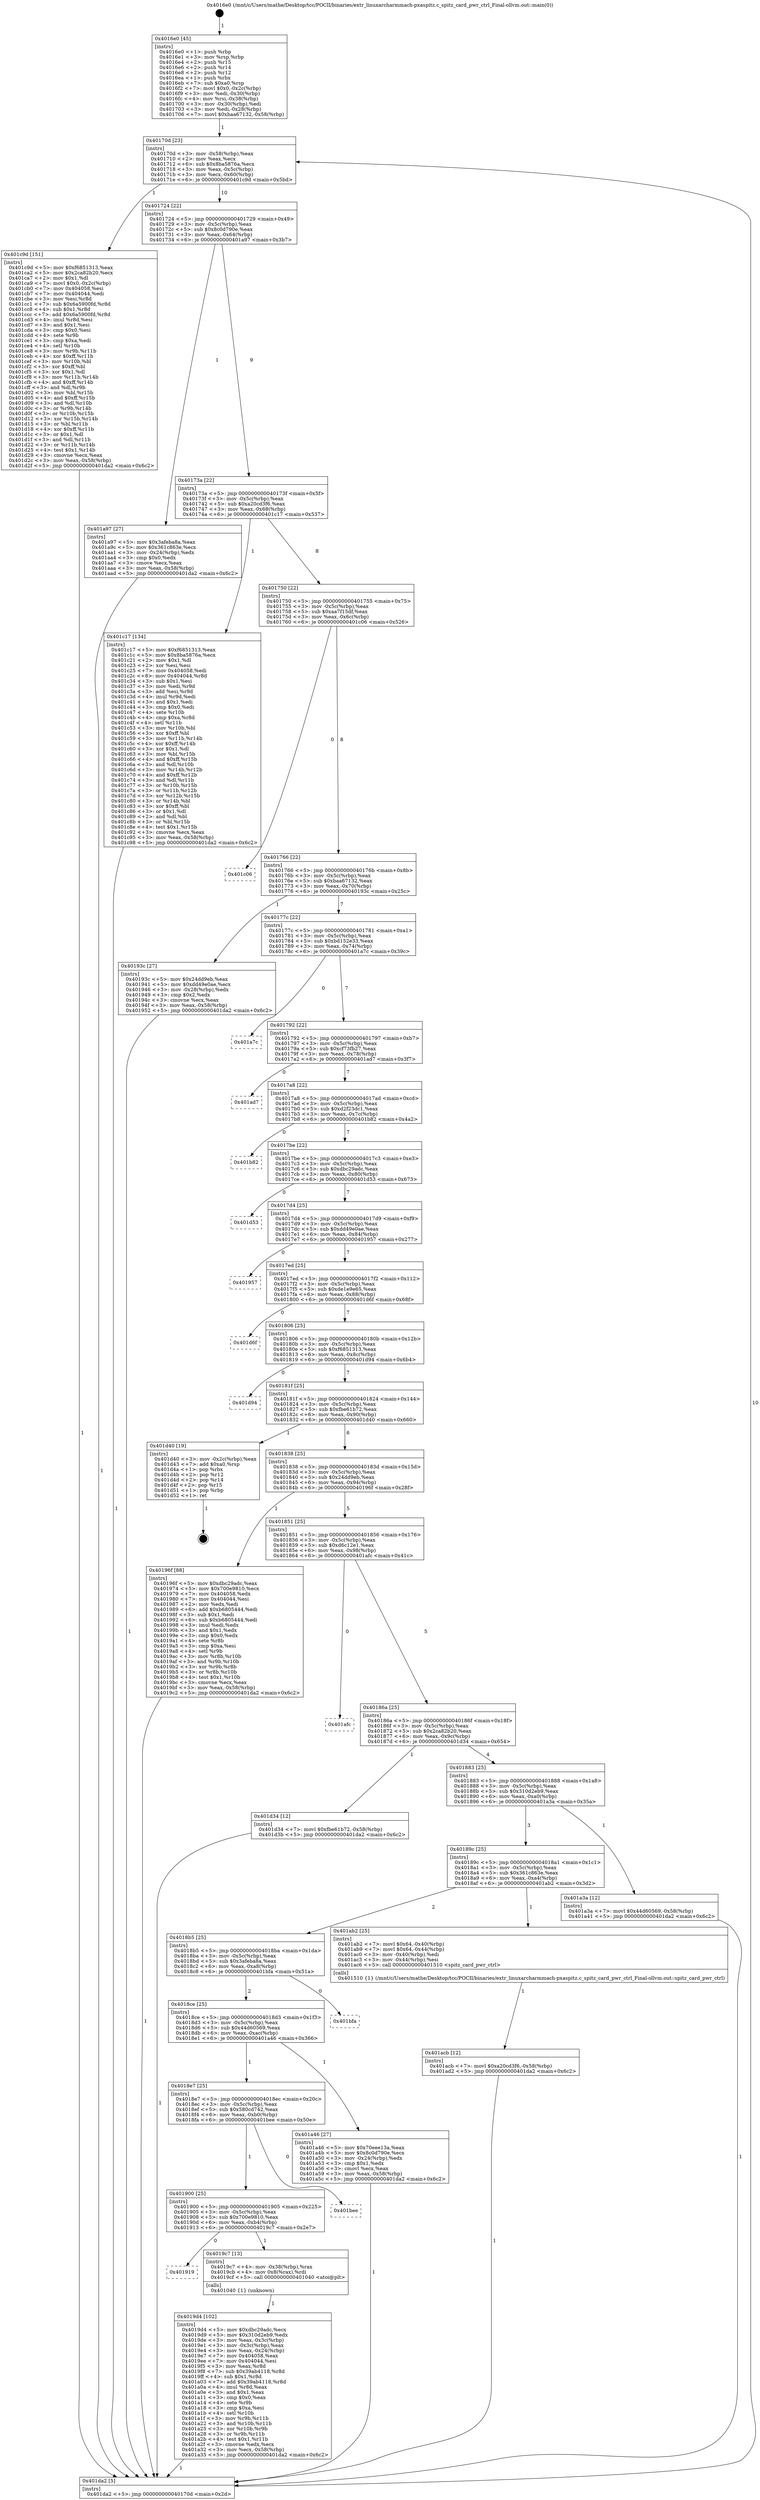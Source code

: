 digraph "0x4016e0" {
  label = "0x4016e0 (/mnt/c/Users/mathe/Desktop/tcc/POCII/binaries/extr_linuxarcharmmach-pxaspitz.c_spitz_card_pwr_ctrl_Final-ollvm.out::main(0))"
  labelloc = "t"
  node[shape=record]

  Entry [label="",width=0.3,height=0.3,shape=circle,fillcolor=black,style=filled]
  "0x40170d" [label="{
     0x40170d [23]\l
     | [instrs]\l
     &nbsp;&nbsp;0x40170d \<+3\>: mov -0x58(%rbp),%eax\l
     &nbsp;&nbsp;0x401710 \<+2\>: mov %eax,%ecx\l
     &nbsp;&nbsp;0x401712 \<+6\>: sub $0x8ba5876a,%ecx\l
     &nbsp;&nbsp;0x401718 \<+3\>: mov %eax,-0x5c(%rbp)\l
     &nbsp;&nbsp;0x40171b \<+3\>: mov %ecx,-0x60(%rbp)\l
     &nbsp;&nbsp;0x40171e \<+6\>: je 0000000000401c9d \<main+0x5bd\>\l
  }"]
  "0x401c9d" [label="{
     0x401c9d [151]\l
     | [instrs]\l
     &nbsp;&nbsp;0x401c9d \<+5\>: mov $0xf6851313,%eax\l
     &nbsp;&nbsp;0x401ca2 \<+5\>: mov $0x2ca82b20,%ecx\l
     &nbsp;&nbsp;0x401ca7 \<+2\>: mov $0x1,%dl\l
     &nbsp;&nbsp;0x401ca9 \<+7\>: movl $0x0,-0x2c(%rbp)\l
     &nbsp;&nbsp;0x401cb0 \<+7\>: mov 0x404058,%esi\l
     &nbsp;&nbsp;0x401cb7 \<+7\>: mov 0x404044,%edi\l
     &nbsp;&nbsp;0x401cbe \<+3\>: mov %esi,%r8d\l
     &nbsp;&nbsp;0x401cc1 \<+7\>: sub $0x6a5900fd,%r8d\l
     &nbsp;&nbsp;0x401cc8 \<+4\>: sub $0x1,%r8d\l
     &nbsp;&nbsp;0x401ccc \<+7\>: add $0x6a5900fd,%r8d\l
     &nbsp;&nbsp;0x401cd3 \<+4\>: imul %r8d,%esi\l
     &nbsp;&nbsp;0x401cd7 \<+3\>: and $0x1,%esi\l
     &nbsp;&nbsp;0x401cda \<+3\>: cmp $0x0,%esi\l
     &nbsp;&nbsp;0x401cdd \<+4\>: sete %r9b\l
     &nbsp;&nbsp;0x401ce1 \<+3\>: cmp $0xa,%edi\l
     &nbsp;&nbsp;0x401ce4 \<+4\>: setl %r10b\l
     &nbsp;&nbsp;0x401ce8 \<+3\>: mov %r9b,%r11b\l
     &nbsp;&nbsp;0x401ceb \<+4\>: xor $0xff,%r11b\l
     &nbsp;&nbsp;0x401cef \<+3\>: mov %r10b,%bl\l
     &nbsp;&nbsp;0x401cf2 \<+3\>: xor $0xff,%bl\l
     &nbsp;&nbsp;0x401cf5 \<+3\>: xor $0x1,%dl\l
     &nbsp;&nbsp;0x401cf8 \<+3\>: mov %r11b,%r14b\l
     &nbsp;&nbsp;0x401cfb \<+4\>: and $0xff,%r14b\l
     &nbsp;&nbsp;0x401cff \<+3\>: and %dl,%r9b\l
     &nbsp;&nbsp;0x401d02 \<+3\>: mov %bl,%r15b\l
     &nbsp;&nbsp;0x401d05 \<+4\>: and $0xff,%r15b\l
     &nbsp;&nbsp;0x401d09 \<+3\>: and %dl,%r10b\l
     &nbsp;&nbsp;0x401d0c \<+3\>: or %r9b,%r14b\l
     &nbsp;&nbsp;0x401d0f \<+3\>: or %r10b,%r15b\l
     &nbsp;&nbsp;0x401d12 \<+3\>: xor %r15b,%r14b\l
     &nbsp;&nbsp;0x401d15 \<+3\>: or %bl,%r11b\l
     &nbsp;&nbsp;0x401d18 \<+4\>: xor $0xff,%r11b\l
     &nbsp;&nbsp;0x401d1c \<+3\>: or $0x1,%dl\l
     &nbsp;&nbsp;0x401d1f \<+3\>: and %dl,%r11b\l
     &nbsp;&nbsp;0x401d22 \<+3\>: or %r11b,%r14b\l
     &nbsp;&nbsp;0x401d25 \<+4\>: test $0x1,%r14b\l
     &nbsp;&nbsp;0x401d29 \<+3\>: cmovne %ecx,%eax\l
     &nbsp;&nbsp;0x401d2c \<+3\>: mov %eax,-0x58(%rbp)\l
     &nbsp;&nbsp;0x401d2f \<+5\>: jmp 0000000000401da2 \<main+0x6c2\>\l
  }"]
  "0x401724" [label="{
     0x401724 [22]\l
     | [instrs]\l
     &nbsp;&nbsp;0x401724 \<+5\>: jmp 0000000000401729 \<main+0x49\>\l
     &nbsp;&nbsp;0x401729 \<+3\>: mov -0x5c(%rbp),%eax\l
     &nbsp;&nbsp;0x40172c \<+5\>: sub $0x8c0d790e,%eax\l
     &nbsp;&nbsp;0x401731 \<+3\>: mov %eax,-0x64(%rbp)\l
     &nbsp;&nbsp;0x401734 \<+6\>: je 0000000000401a97 \<main+0x3b7\>\l
  }"]
  Exit [label="",width=0.3,height=0.3,shape=circle,fillcolor=black,style=filled,peripheries=2]
  "0x401a97" [label="{
     0x401a97 [27]\l
     | [instrs]\l
     &nbsp;&nbsp;0x401a97 \<+5\>: mov $0x3afeba8a,%eax\l
     &nbsp;&nbsp;0x401a9c \<+5\>: mov $0x361c863e,%ecx\l
     &nbsp;&nbsp;0x401aa1 \<+3\>: mov -0x24(%rbp),%edx\l
     &nbsp;&nbsp;0x401aa4 \<+3\>: cmp $0x0,%edx\l
     &nbsp;&nbsp;0x401aa7 \<+3\>: cmove %ecx,%eax\l
     &nbsp;&nbsp;0x401aaa \<+3\>: mov %eax,-0x58(%rbp)\l
     &nbsp;&nbsp;0x401aad \<+5\>: jmp 0000000000401da2 \<main+0x6c2\>\l
  }"]
  "0x40173a" [label="{
     0x40173a [22]\l
     | [instrs]\l
     &nbsp;&nbsp;0x40173a \<+5\>: jmp 000000000040173f \<main+0x5f\>\l
     &nbsp;&nbsp;0x40173f \<+3\>: mov -0x5c(%rbp),%eax\l
     &nbsp;&nbsp;0x401742 \<+5\>: sub $0xa20cd3f6,%eax\l
     &nbsp;&nbsp;0x401747 \<+3\>: mov %eax,-0x68(%rbp)\l
     &nbsp;&nbsp;0x40174a \<+6\>: je 0000000000401c17 \<main+0x537\>\l
  }"]
  "0x401acb" [label="{
     0x401acb [12]\l
     | [instrs]\l
     &nbsp;&nbsp;0x401acb \<+7\>: movl $0xa20cd3f6,-0x58(%rbp)\l
     &nbsp;&nbsp;0x401ad2 \<+5\>: jmp 0000000000401da2 \<main+0x6c2\>\l
  }"]
  "0x401c17" [label="{
     0x401c17 [134]\l
     | [instrs]\l
     &nbsp;&nbsp;0x401c17 \<+5\>: mov $0xf6851313,%eax\l
     &nbsp;&nbsp;0x401c1c \<+5\>: mov $0x8ba5876a,%ecx\l
     &nbsp;&nbsp;0x401c21 \<+2\>: mov $0x1,%dl\l
     &nbsp;&nbsp;0x401c23 \<+2\>: xor %esi,%esi\l
     &nbsp;&nbsp;0x401c25 \<+7\>: mov 0x404058,%edi\l
     &nbsp;&nbsp;0x401c2c \<+8\>: mov 0x404044,%r8d\l
     &nbsp;&nbsp;0x401c34 \<+3\>: sub $0x1,%esi\l
     &nbsp;&nbsp;0x401c37 \<+3\>: mov %edi,%r9d\l
     &nbsp;&nbsp;0x401c3a \<+3\>: add %esi,%r9d\l
     &nbsp;&nbsp;0x401c3d \<+4\>: imul %r9d,%edi\l
     &nbsp;&nbsp;0x401c41 \<+3\>: and $0x1,%edi\l
     &nbsp;&nbsp;0x401c44 \<+3\>: cmp $0x0,%edi\l
     &nbsp;&nbsp;0x401c47 \<+4\>: sete %r10b\l
     &nbsp;&nbsp;0x401c4b \<+4\>: cmp $0xa,%r8d\l
     &nbsp;&nbsp;0x401c4f \<+4\>: setl %r11b\l
     &nbsp;&nbsp;0x401c53 \<+3\>: mov %r10b,%bl\l
     &nbsp;&nbsp;0x401c56 \<+3\>: xor $0xff,%bl\l
     &nbsp;&nbsp;0x401c59 \<+3\>: mov %r11b,%r14b\l
     &nbsp;&nbsp;0x401c5c \<+4\>: xor $0xff,%r14b\l
     &nbsp;&nbsp;0x401c60 \<+3\>: xor $0x1,%dl\l
     &nbsp;&nbsp;0x401c63 \<+3\>: mov %bl,%r15b\l
     &nbsp;&nbsp;0x401c66 \<+4\>: and $0xff,%r15b\l
     &nbsp;&nbsp;0x401c6a \<+3\>: and %dl,%r10b\l
     &nbsp;&nbsp;0x401c6d \<+3\>: mov %r14b,%r12b\l
     &nbsp;&nbsp;0x401c70 \<+4\>: and $0xff,%r12b\l
     &nbsp;&nbsp;0x401c74 \<+3\>: and %dl,%r11b\l
     &nbsp;&nbsp;0x401c77 \<+3\>: or %r10b,%r15b\l
     &nbsp;&nbsp;0x401c7a \<+3\>: or %r11b,%r12b\l
     &nbsp;&nbsp;0x401c7d \<+3\>: xor %r12b,%r15b\l
     &nbsp;&nbsp;0x401c80 \<+3\>: or %r14b,%bl\l
     &nbsp;&nbsp;0x401c83 \<+3\>: xor $0xff,%bl\l
     &nbsp;&nbsp;0x401c86 \<+3\>: or $0x1,%dl\l
     &nbsp;&nbsp;0x401c89 \<+2\>: and %dl,%bl\l
     &nbsp;&nbsp;0x401c8b \<+3\>: or %bl,%r15b\l
     &nbsp;&nbsp;0x401c8e \<+4\>: test $0x1,%r15b\l
     &nbsp;&nbsp;0x401c92 \<+3\>: cmovne %ecx,%eax\l
     &nbsp;&nbsp;0x401c95 \<+3\>: mov %eax,-0x58(%rbp)\l
     &nbsp;&nbsp;0x401c98 \<+5\>: jmp 0000000000401da2 \<main+0x6c2\>\l
  }"]
  "0x401750" [label="{
     0x401750 [22]\l
     | [instrs]\l
     &nbsp;&nbsp;0x401750 \<+5\>: jmp 0000000000401755 \<main+0x75\>\l
     &nbsp;&nbsp;0x401755 \<+3\>: mov -0x5c(%rbp),%eax\l
     &nbsp;&nbsp;0x401758 \<+5\>: sub $0xaa7f15df,%eax\l
     &nbsp;&nbsp;0x40175d \<+3\>: mov %eax,-0x6c(%rbp)\l
     &nbsp;&nbsp;0x401760 \<+6\>: je 0000000000401c06 \<main+0x526\>\l
  }"]
  "0x4019d4" [label="{
     0x4019d4 [102]\l
     | [instrs]\l
     &nbsp;&nbsp;0x4019d4 \<+5\>: mov $0xdbc29adc,%ecx\l
     &nbsp;&nbsp;0x4019d9 \<+5\>: mov $0x310d2eb9,%edx\l
     &nbsp;&nbsp;0x4019de \<+3\>: mov %eax,-0x3c(%rbp)\l
     &nbsp;&nbsp;0x4019e1 \<+3\>: mov -0x3c(%rbp),%eax\l
     &nbsp;&nbsp;0x4019e4 \<+3\>: mov %eax,-0x24(%rbp)\l
     &nbsp;&nbsp;0x4019e7 \<+7\>: mov 0x404058,%eax\l
     &nbsp;&nbsp;0x4019ee \<+7\>: mov 0x404044,%esi\l
     &nbsp;&nbsp;0x4019f5 \<+3\>: mov %eax,%r8d\l
     &nbsp;&nbsp;0x4019f8 \<+7\>: sub $0x39ab4118,%r8d\l
     &nbsp;&nbsp;0x4019ff \<+4\>: sub $0x1,%r8d\l
     &nbsp;&nbsp;0x401a03 \<+7\>: add $0x39ab4118,%r8d\l
     &nbsp;&nbsp;0x401a0a \<+4\>: imul %r8d,%eax\l
     &nbsp;&nbsp;0x401a0e \<+3\>: and $0x1,%eax\l
     &nbsp;&nbsp;0x401a11 \<+3\>: cmp $0x0,%eax\l
     &nbsp;&nbsp;0x401a14 \<+4\>: sete %r9b\l
     &nbsp;&nbsp;0x401a18 \<+3\>: cmp $0xa,%esi\l
     &nbsp;&nbsp;0x401a1b \<+4\>: setl %r10b\l
     &nbsp;&nbsp;0x401a1f \<+3\>: mov %r9b,%r11b\l
     &nbsp;&nbsp;0x401a22 \<+3\>: and %r10b,%r11b\l
     &nbsp;&nbsp;0x401a25 \<+3\>: xor %r10b,%r9b\l
     &nbsp;&nbsp;0x401a28 \<+3\>: or %r9b,%r11b\l
     &nbsp;&nbsp;0x401a2b \<+4\>: test $0x1,%r11b\l
     &nbsp;&nbsp;0x401a2f \<+3\>: cmovne %edx,%ecx\l
     &nbsp;&nbsp;0x401a32 \<+3\>: mov %ecx,-0x58(%rbp)\l
     &nbsp;&nbsp;0x401a35 \<+5\>: jmp 0000000000401da2 \<main+0x6c2\>\l
  }"]
  "0x401c06" [label="{
     0x401c06\l
  }", style=dashed]
  "0x401766" [label="{
     0x401766 [22]\l
     | [instrs]\l
     &nbsp;&nbsp;0x401766 \<+5\>: jmp 000000000040176b \<main+0x8b\>\l
     &nbsp;&nbsp;0x40176b \<+3\>: mov -0x5c(%rbp),%eax\l
     &nbsp;&nbsp;0x40176e \<+5\>: sub $0xbaa67132,%eax\l
     &nbsp;&nbsp;0x401773 \<+3\>: mov %eax,-0x70(%rbp)\l
     &nbsp;&nbsp;0x401776 \<+6\>: je 000000000040193c \<main+0x25c\>\l
  }"]
  "0x401919" [label="{
     0x401919\l
  }", style=dashed]
  "0x40193c" [label="{
     0x40193c [27]\l
     | [instrs]\l
     &nbsp;&nbsp;0x40193c \<+5\>: mov $0x24dd9eb,%eax\l
     &nbsp;&nbsp;0x401941 \<+5\>: mov $0xdd49e0ae,%ecx\l
     &nbsp;&nbsp;0x401946 \<+3\>: mov -0x28(%rbp),%edx\l
     &nbsp;&nbsp;0x401949 \<+3\>: cmp $0x2,%edx\l
     &nbsp;&nbsp;0x40194c \<+3\>: cmovne %ecx,%eax\l
     &nbsp;&nbsp;0x40194f \<+3\>: mov %eax,-0x58(%rbp)\l
     &nbsp;&nbsp;0x401952 \<+5\>: jmp 0000000000401da2 \<main+0x6c2\>\l
  }"]
  "0x40177c" [label="{
     0x40177c [22]\l
     | [instrs]\l
     &nbsp;&nbsp;0x40177c \<+5\>: jmp 0000000000401781 \<main+0xa1\>\l
     &nbsp;&nbsp;0x401781 \<+3\>: mov -0x5c(%rbp),%eax\l
     &nbsp;&nbsp;0x401784 \<+5\>: sub $0xbd152e33,%eax\l
     &nbsp;&nbsp;0x401789 \<+3\>: mov %eax,-0x74(%rbp)\l
     &nbsp;&nbsp;0x40178c \<+6\>: je 0000000000401a7c \<main+0x39c\>\l
  }"]
  "0x401da2" [label="{
     0x401da2 [5]\l
     | [instrs]\l
     &nbsp;&nbsp;0x401da2 \<+5\>: jmp 000000000040170d \<main+0x2d\>\l
  }"]
  "0x4016e0" [label="{
     0x4016e0 [45]\l
     | [instrs]\l
     &nbsp;&nbsp;0x4016e0 \<+1\>: push %rbp\l
     &nbsp;&nbsp;0x4016e1 \<+3\>: mov %rsp,%rbp\l
     &nbsp;&nbsp;0x4016e4 \<+2\>: push %r15\l
     &nbsp;&nbsp;0x4016e6 \<+2\>: push %r14\l
     &nbsp;&nbsp;0x4016e8 \<+2\>: push %r12\l
     &nbsp;&nbsp;0x4016ea \<+1\>: push %rbx\l
     &nbsp;&nbsp;0x4016eb \<+7\>: sub $0xa0,%rsp\l
     &nbsp;&nbsp;0x4016f2 \<+7\>: movl $0x0,-0x2c(%rbp)\l
     &nbsp;&nbsp;0x4016f9 \<+3\>: mov %edi,-0x30(%rbp)\l
     &nbsp;&nbsp;0x4016fc \<+4\>: mov %rsi,-0x38(%rbp)\l
     &nbsp;&nbsp;0x401700 \<+3\>: mov -0x30(%rbp),%edi\l
     &nbsp;&nbsp;0x401703 \<+3\>: mov %edi,-0x28(%rbp)\l
     &nbsp;&nbsp;0x401706 \<+7\>: movl $0xbaa67132,-0x58(%rbp)\l
  }"]
  "0x4019c7" [label="{
     0x4019c7 [13]\l
     | [instrs]\l
     &nbsp;&nbsp;0x4019c7 \<+4\>: mov -0x38(%rbp),%rax\l
     &nbsp;&nbsp;0x4019cb \<+4\>: mov 0x8(%rax),%rdi\l
     &nbsp;&nbsp;0x4019cf \<+5\>: call 0000000000401040 \<atoi@plt\>\l
     | [calls]\l
     &nbsp;&nbsp;0x401040 \{1\} (unknown)\l
  }"]
  "0x401a7c" [label="{
     0x401a7c\l
  }", style=dashed]
  "0x401792" [label="{
     0x401792 [22]\l
     | [instrs]\l
     &nbsp;&nbsp;0x401792 \<+5\>: jmp 0000000000401797 \<main+0xb7\>\l
     &nbsp;&nbsp;0x401797 \<+3\>: mov -0x5c(%rbp),%eax\l
     &nbsp;&nbsp;0x40179a \<+5\>: sub $0xcf73fb27,%eax\l
     &nbsp;&nbsp;0x40179f \<+3\>: mov %eax,-0x78(%rbp)\l
     &nbsp;&nbsp;0x4017a2 \<+6\>: je 0000000000401ad7 \<main+0x3f7\>\l
  }"]
  "0x401900" [label="{
     0x401900 [25]\l
     | [instrs]\l
     &nbsp;&nbsp;0x401900 \<+5\>: jmp 0000000000401905 \<main+0x225\>\l
     &nbsp;&nbsp;0x401905 \<+3\>: mov -0x5c(%rbp),%eax\l
     &nbsp;&nbsp;0x401908 \<+5\>: sub $0x700e9810,%eax\l
     &nbsp;&nbsp;0x40190d \<+6\>: mov %eax,-0xb4(%rbp)\l
     &nbsp;&nbsp;0x401913 \<+6\>: je 00000000004019c7 \<main+0x2e7\>\l
  }"]
  "0x401ad7" [label="{
     0x401ad7\l
  }", style=dashed]
  "0x4017a8" [label="{
     0x4017a8 [22]\l
     | [instrs]\l
     &nbsp;&nbsp;0x4017a8 \<+5\>: jmp 00000000004017ad \<main+0xcd\>\l
     &nbsp;&nbsp;0x4017ad \<+3\>: mov -0x5c(%rbp),%eax\l
     &nbsp;&nbsp;0x4017b0 \<+5\>: sub $0xd2f23dc1,%eax\l
     &nbsp;&nbsp;0x4017b5 \<+3\>: mov %eax,-0x7c(%rbp)\l
     &nbsp;&nbsp;0x4017b8 \<+6\>: je 0000000000401b82 \<main+0x4a2\>\l
  }"]
  "0x401bee" [label="{
     0x401bee\l
  }", style=dashed]
  "0x401b82" [label="{
     0x401b82\l
  }", style=dashed]
  "0x4017be" [label="{
     0x4017be [22]\l
     | [instrs]\l
     &nbsp;&nbsp;0x4017be \<+5\>: jmp 00000000004017c3 \<main+0xe3\>\l
     &nbsp;&nbsp;0x4017c3 \<+3\>: mov -0x5c(%rbp),%eax\l
     &nbsp;&nbsp;0x4017c6 \<+5\>: sub $0xdbc29adc,%eax\l
     &nbsp;&nbsp;0x4017cb \<+3\>: mov %eax,-0x80(%rbp)\l
     &nbsp;&nbsp;0x4017ce \<+6\>: je 0000000000401d53 \<main+0x673\>\l
  }"]
  "0x4018e7" [label="{
     0x4018e7 [25]\l
     | [instrs]\l
     &nbsp;&nbsp;0x4018e7 \<+5\>: jmp 00000000004018ec \<main+0x20c\>\l
     &nbsp;&nbsp;0x4018ec \<+3\>: mov -0x5c(%rbp),%eax\l
     &nbsp;&nbsp;0x4018ef \<+5\>: sub $0x580cd742,%eax\l
     &nbsp;&nbsp;0x4018f4 \<+6\>: mov %eax,-0xb0(%rbp)\l
     &nbsp;&nbsp;0x4018fa \<+6\>: je 0000000000401bee \<main+0x50e\>\l
  }"]
  "0x401d53" [label="{
     0x401d53\l
  }", style=dashed]
  "0x4017d4" [label="{
     0x4017d4 [25]\l
     | [instrs]\l
     &nbsp;&nbsp;0x4017d4 \<+5\>: jmp 00000000004017d9 \<main+0xf9\>\l
     &nbsp;&nbsp;0x4017d9 \<+3\>: mov -0x5c(%rbp),%eax\l
     &nbsp;&nbsp;0x4017dc \<+5\>: sub $0xdd49e0ae,%eax\l
     &nbsp;&nbsp;0x4017e1 \<+6\>: mov %eax,-0x84(%rbp)\l
     &nbsp;&nbsp;0x4017e7 \<+6\>: je 0000000000401957 \<main+0x277\>\l
  }"]
  "0x401a46" [label="{
     0x401a46 [27]\l
     | [instrs]\l
     &nbsp;&nbsp;0x401a46 \<+5\>: mov $0x70eee13a,%eax\l
     &nbsp;&nbsp;0x401a4b \<+5\>: mov $0x8c0d790e,%ecx\l
     &nbsp;&nbsp;0x401a50 \<+3\>: mov -0x24(%rbp),%edx\l
     &nbsp;&nbsp;0x401a53 \<+3\>: cmp $0x1,%edx\l
     &nbsp;&nbsp;0x401a56 \<+3\>: cmovl %ecx,%eax\l
     &nbsp;&nbsp;0x401a59 \<+3\>: mov %eax,-0x58(%rbp)\l
     &nbsp;&nbsp;0x401a5c \<+5\>: jmp 0000000000401da2 \<main+0x6c2\>\l
  }"]
  "0x401957" [label="{
     0x401957\l
  }", style=dashed]
  "0x4017ed" [label="{
     0x4017ed [25]\l
     | [instrs]\l
     &nbsp;&nbsp;0x4017ed \<+5\>: jmp 00000000004017f2 \<main+0x112\>\l
     &nbsp;&nbsp;0x4017f2 \<+3\>: mov -0x5c(%rbp),%eax\l
     &nbsp;&nbsp;0x4017f5 \<+5\>: sub $0xde1e9e65,%eax\l
     &nbsp;&nbsp;0x4017fa \<+6\>: mov %eax,-0x88(%rbp)\l
     &nbsp;&nbsp;0x401800 \<+6\>: je 0000000000401d6f \<main+0x68f\>\l
  }"]
  "0x4018ce" [label="{
     0x4018ce [25]\l
     | [instrs]\l
     &nbsp;&nbsp;0x4018ce \<+5\>: jmp 00000000004018d3 \<main+0x1f3\>\l
     &nbsp;&nbsp;0x4018d3 \<+3\>: mov -0x5c(%rbp),%eax\l
     &nbsp;&nbsp;0x4018d6 \<+5\>: sub $0x44d60569,%eax\l
     &nbsp;&nbsp;0x4018db \<+6\>: mov %eax,-0xac(%rbp)\l
     &nbsp;&nbsp;0x4018e1 \<+6\>: je 0000000000401a46 \<main+0x366\>\l
  }"]
  "0x401d6f" [label="{
     0x401d6f\l
  }", style=dashed]
  "0x401806" [label="{
     0x401806 [25]\l
     | [instrs]\l
     &nbsp;&nbsp;0x401806 \<+5\>: jmp 000000000040180b \<main+0x12b\>\l
     &nbsp;&nbsp;0x40180b \<+3\>: mov -0x5c(%rbp),%eax\l
     &nbsp;&nbsp;0x40180e \<+5\>: sub $0xf6851313,%eax\l
     &nbsp;&nbsp;0x401813 \<+6\>: mov %eax,-0x8c(%rbp)\l
     &nbsp;&nbsp;0x401819 \<+6\>: je 0000000000401d94 \<main+0x6b4\>\l
  }"]
  "0x401bfa" [label="{
     0x401bfa\l
  }", style=dashed]
  "0x401d94" [label="{
     0x401d94\l
  }", style=dashed]
  "0x40181f" [label="{
     0x40181f [25]\l
     | [instrs]\l
     &nbsp;&nbsp;0x40181f \<+5\>: jmp 0000000000401824 \<main+0x144\>\l
     &nbsp;&nbsp;0x401824 \<+3\>: mov -0x5c(%rbp),%eax\l
     &nbsp;&nbsp;0x401827 \<+5\>: sub $0xfbe61b72,%eax\l
     &nbsp;&nbsp;0x40182c \<+6\>: mov %eax,-0x90(%rbp)\l
     &nbsp;&nbsp;0x401832 \<+6\>: je 0000000000401d40 \<main+0x660\>\l
  }"]
  "0x4018b5" [label="{
     0x4018b5 [25]\l
     | [instrs]\l
     &nbsp;&nbsp;0x4018b5 \<+5\>: jmp 00000000004018ba \<main+0x1da\>\l
     &nbsp;&nbsp;0x4018ba \<+3\>: mov -0x5c(%rbp),%eax\l
     &nbsp;&nbsp;0x4018bd \<+5\>: sub $0x3afeba8a,%eax\l
     &nbsp;&nbsp;0x4018c2 \<+6\>: mov %eax,-0xa8(%rbp)\l
     &nbsp;&nbsp;0x4018c8 \<+6\>: je 0000000000401bfa \<main+0x51a\>\l
  }"]
  "0x401d40" [label="{
     0x401d40 [19]\l
     | [instrs]\l
     &nbsp;&nbsp;0x401d40 \<+3\>: mov -0x2c(%rbp),%eax\l
     &nbsp;&nbsp;0x401d43 \<+7\>: add $0xa0,%rsp\l
     &nbsp;&nbsp;0x401d4a \<+1\>: pop %rbx\l
     &nbsp;&nbsp;0x401d4b \<+2\>: pop %r12\l
     &nbsp;&nbsp;0x401d4d \<+2\>: pop %r14\l
     &nbsp;&nbsp;0x401d4f \<+2\>: pop %r15\l
     &nbsp;&nbsp;0x401d51 \<+1\>: pop %rbp\l
     &nbsp;&nbsp;0x401d52 \<+1\>: ret\l
  }"]
  "0x401838" [label="{
     0x401838 [25]\l
     | [instrs]\l
     &nbsp;&nbsp;0x401838 \<+5\>: jmp 000000000040183d \<main+0x15d\>\l
     &nbsp;&nbsp;0x40183d \<+3\>: mov -0x5c(%rbp),%eax\l
     &nbsp;&nbsp;0x401840 \<+5\>: sub $0x24dd9eb,%eax\l
     &nbsp;&nbsp;0x401845 \<+6\>: mov %eax,-0x94(%rbp)\l
     &nbsp;&nbsp;0x40184b \<+6\>: je 000000000040196f \<main+0x28f\>\l
  }"]
  "0x401ab2" [label="{
     0x401ab2 [25]\l
     | [instrs]\l
     &nbsp;&nbsp;0x401ab2 \<+7\>: movl $0x64,-0x40(%rbp)\l
     &nbsp;&nbsp;0x401ab9 \<+7\>: movl $0x64,-0x44(%rbp)\l
     &nbsp;&nbsp;0x401ac0 \<+3\>: mov -0x40(%rbp),%edi\l
     &nbsp;&nbsp;0x401ac3 \<+3\>: mov -0x44(%rbp),%esi\l
     &nbsp;&nbsp;0x401ac6 \<+5\>: call 0000000000401510 \<spitz_card_pwr_ctrl\>\l
     | [calls]\l
     &nbsp;&nbsp;0x401510 \{1\} (/mnt/c/Users/mathe/Desktop/tcc/POCII/binaries/extr_linuxarcharmmach-pxaspitz.c_spitz_card_pwr_ctrl_Final-ollvm.out::spitz_card_pwr_ctrl)\l
  }"]
  "0x40196f" [label="{
     0x40196f [88]\l
     | [instrs]\l
     &nbsp;&nbsp;0x40196f \<+5\>: mov $0xdbc29adc,%eax\l
     &nbsp;&nbsp;0x401974 \<+5\>: mov $0x700e9810,%ecx\l
     &nbsp;&nbsp;0x401979 \<+7\>: mov 0x404058,%edx\l
     &nbsp;&nbsp;0x401980 \<+7\>: mov 0x404044,%esi\l
     &nbsp;&nbsp;0x401987 \<+2\>: mov %edx,%edi\l
     &nbsp;&nbsp;0x401989 \<+6\>: add $0xb6805444,%edi\l
     &nbsp;&nbsp;0x40198f \<+3\>: sub $0x1,%edi\l
     &nbsp;&nbsp;0x401992 \<+6\>: sub $0xb6805444,%edi\l
     &nbsp;&nbsp;0x401998 \<+3\>: imul %edi,%edx\l
     &nbsp;&nbsp;0x40199b \<+3\>: and $0x1,%edx\l
     &nbsp;&nbsp;0x40199e \<+3\>: cmp $0x0,%edx\l
     &nbsp;&nbsp;0x4019a1 \<+4\>: sete %r8b\l
     &nbsp;&nbsp;0x4019a5 \<+3\>: cmp $0xa,%esi\l
     &nbsp;&nbsp;0x4019a8 \<+4\>: setl %r9b\l
     &nbsp;&nbsp;0x4019ac \<+3\>: mov %r8b,%r10b\l
     &nbsp;&nbsp;0x4019af \<+3\>: and %r9b,%r10b\l
     &nbsp;&nbsp;0x4019b2 \<+3\>: xor %r9b,%r8b\l
     &nbsp;&nbsp;0x4019b5 \<+3\>: or %r8b,%r10b\l
     &nbsp;&nbsp;0x4019b8 \<+4\>: test $0x1,%r10b\l
     &nbsp;&nbsp;0x4019bc \<+3\>: cmovne %ecx,%eax\l
     &nbsp;&nbsp;0x4019bf \<+3\>: mov %eax,-0x58(%rbp)\l
     &nbsp;&nbsp;0x4019c2 \<+5\>: jmp 0000000000401da2 \<main+0x6c2\>\l
  }"]
  "0x401851" [label="{
     0x401851 [25]\l
     | [instrs]\l
     &nbsp;&nbsp;0x401851 \<+5\>: jmp 0000000000401856 \<main+0x176\>\l
     &nbsp;&nbsp;0x401856 \<+3\>: mov -0x5c(%rbp),%eax\l
     &nbsp;&nbsp;0x401859 \<+5\>: sub $0xd6c12e1,%eax\l
     &nbsp;&nbsp;0x40185e \<+6\>: mov %eax,-0x98(%rbp)\l
     &nbsp;&nbsp;0x401864 \<+6\>: je 0000000000401afc \<main+0x41c\>\l
  }"]
  "0x40189c" [label="{
     0x40189c [25]\l
     | [instrs]\l
     &nbsp;&nbsp;0x40189c \<+5\>: jmp 00000000004018a1 \<main+0x1c1\>\l
     &nbsp;&nbsp;0x4018a1 \<+3\>: mov -0x5c(%rbp),%eax\l
     &nbsp;&nbsp;0x4018a4 \<+5\>: sub $0x361c863e,%eax\l
     &nbsp;&nbsp;0x4018a9 \<+6\>: mov %eax,-0xa4(%rbp)\l
     &nbsp;&nbsp;0x4018af \<+6\>: je 0000000000401ab2 \<main+0x3d2\>\l
  }"]
  "0x401afc" [label="{
     0x401afc\l
  }", style=dashed]
  "0x40186a" [label="{
     0x40186a [25]\l
     | [instrs]\l
     &nbsp;&nbsp;0x40186a \<+5\>: jmp 000000000040186f \<main+0x18f\>\l
     &nbsp;&nbsp;0x40186f \<+3\>: mov -0x5c(%rbp),%eax\l
     &nbsp;&nbsp;0x401872 \<+5\>: sub $0x2ca82b20,%eax\l
     &nbsp;&nbsp;0x401877 \<+6\>: mov %eax,-0x9c(%rbp)\l
     &nbsp;&nbsp;0x40187d \<+6\>: je 0000000000401d34 \<main+0x654\>\l
  }"]
  "0x401a3a" [label="{
     0x401a3a [12]\l
     | [instrs]\l
     &nbsp;&nbsp;0x401a3a \<+7\>: movl $0x44d60569,-0x58(%rbp)\l
     &nbsp;&nbsp;0x401a41 \<+5\>: jmp 0000000000401da2 \<main+0x6c2\>\l
  }"]
  "0x401d34" [label="{
     0x401d34 [12]\l
     | [instrs]\l
     &nbsp;&nbsp;0x401d34 \<+7\>: movl $0xfbe61b72,-0x58(%rbp)\l
     &nbsp;&nbsp;0x401d3b \<+5\>: jmp 0000000000401da2 \<main+0x6c2\>\l
  }"]
  "0x401883" [label="{
     0x401883 [25]\l
     | [instrs]\l
     &nbsp;&nbsp;0x401883 \<+5\>: jmp 0000000000401888 \<main+0x1a8\>\l
     &nbsp;&nbsp;0x401888 \<+3\>: mov -0x5c(%rbp),%eax\l
     &nbsp;&nbsp;0x40188b \<+5\>: sub $0x310d2eb9,%eax\l
     &nbsp;&nbsp;0x401890 \<+6\>: mov %eax,-0xa0(%rbp)\l
     &nbsp;&nbsp;0x401896 \<+6\>: je 0000000000401a3a \<main+0x35a\>\l
  }"]
  Entry -> "0x4016e0" [label=" 1"]
  "0x40170d" -> "0x401c9d" [label=" 1"]
  "0x40170d" -> "0x401724" [label=" 10"]
  "0x401d40" -> Exit [label=" 1"]
  "0x401724" -> "0x401a97" [label=" 1"]
  "0x401724" -> "0x40173a" [label=" 9"]
  "0x401d34" -> "0x401da2" [label=" 1"]
  "0x40173a" -> "0x401c17" [label=" 1"]
  "0x40173a" -> "0x401750" [label=" 8"]
  "0x401c9d" -> "0x401da2" [label=" 1"]
  "0x401750" -> "0x401c06" [label=" 0"]
  "0x401750" -> "0x401766" [label=" 8"]
  "0x401c17" -> "0x401da2" [label=" 1"]
  "0x401766" -> "0x40193c" [label=" 1"]
  "0x401766" -> "0x40177c" [label=" 7"]
  "0x40193c" -> "0x401da2" [label=" 1"]
  "0x4016e0" -> "0x40170d" [label=" 1"]
  "0x401da2" -> "0x40170d" [label=" 10"]
  "0x401acb" -> "0x401da2" [label=" 1"]
  "0x40177c" -> "0x401a7c" [label=" 0"]
  "0x40177c" -> "0x401792" [label=" 7"]
  "0x401ab2" -> "0x401acb" [label=" 1"]
  "0x401792" -> "0x401ad7" [label=" 0"]
  "0x401792" -> "0x4017a8" [label=" 7"]
  "0x401a46" -> "0x401da2" [label=" 1"]
  "0x4017a8" -> "0x401b82" [label=" 0"]
  "0x4017a8" -> "0x4017be" [label=" 7"]
  "0x401a3a" -> "0x401da2" [label=" 1"]
  "0x4017be" -> "0x401d53" [label=" 0"]
  "0x4017be" -> "0x4017d4" [label=" 7"]
  "0x4019c7" -> "0x4019d4" [label=" 1"]
  "0x4017d4" -> "0x401957" [label=" 0"]
  "0x4017d4" -> "0x4017ed" [label=" 7"]
  "0x401900" -> "0x401919" [label=" 0"]
  "0x4017ed" -> "0x401d6f" [label=" 0"]
  "0x4017ed" -> "0x401806" [label=" 7"]
  "0x401a97" -> "0x401da2" [label=" 1"]
  "0x401806" -> "0x401d94" [label=" 0"]
  "0x401806" -> "0x40181f" [label=" 7"]
  "0x4018e7" -> "0x401900" [label=" 1"]
  "0x40181f" -> "0x401d40" [label=" 1"]
  "0x40181f" -> "0x401838" [label=" 6"]
  "0x4019d4" -> "0x401da2" [label=" 1"]
  "0x401838" -> "0x40196f" [label=" 1"]
  "0x401838" -> "0x401851" [label=" 5"]
  "0x40196f" -> "0x401da2" [label=" 1"]
  "0x4018ce" -> "0x4018e7" [label=" 1"]
  "0x401851" -> "0x401afc" [label=" 0"]
  "0x401851" -> "0x40186a" [label=" 5"]
  "0x401900" -> "0x4019c7" [label=" 1"]
  "0x40186a" -> "0x401d34" [label=" 1"]
  "0x40186a" -> "0x401883" [label=" 4"]
  "0x4018b5" -> "0x4018ce" [label=" 2"]
  "0x401883" -> "0x401a3a" [label=" 1"]
  "0x401883" -> "0x40189c" [label=" 3"]
  "0x4018ce" -> "0x401a46" [label=" 1"]
  "0x40189c" -> "0x401ab2" [label=" 1"]
  "0x40189c" -> "0x4018b5" [label=" 2"]
  "0x4018e7" -> "0x401bee" [label=" 0"]
  "0x4018b5" -> "0x401bfa" [label=" 0"]
}
